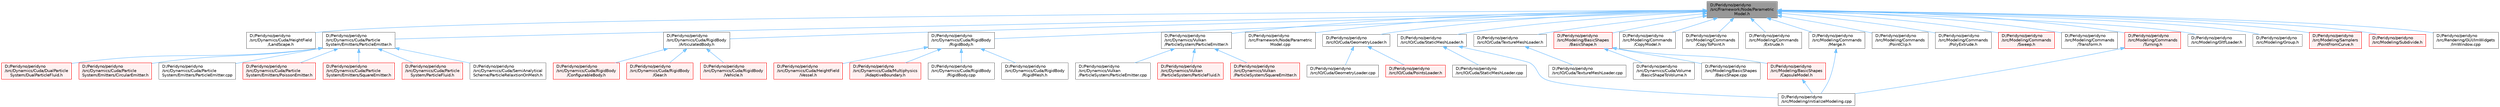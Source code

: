 digraph "D:/Peridyno/peridyno/src/Framework/Node/ParametricModel.h"
{
 // LATEX_PDF_SIZE
  bgcolor="transparent";
  edge [fontname=Helvetica,fontsize=10,labelfontname=Helvetica,labelfontsize=10];
  node [fontname=Helvetica,fontsize=10,shape=box,height=0.2,width=0.4];
  Node1 [id="Node000001",label="D:/Peridyno/peridyno\l/src/Framework/Node/Parametric\lModel.h",height=0.2,width=0.4,color="gray40", fillcolor="grey60", style="filled", fontcolor="black",tooltip=" "];
  Node1 -> Node2 [id="edge1_Node000001_Node000002",dir="back",color="steelblue1",style="solid",tooltip=" "];
  Node2 [id="Node000002",label="D:/Peridyno/peridyno\l/src/Dynamics/Cuda/HeightField\l/LandScape.h",height=0.2,width=0.4,color="grey40", fillcolor="white", style="filled",URL="$_land_scape_8h.html",tooltip=" "];
  Node1 -> Node3 [id="edge2_Node000001_Node000003",dir="back",color="steelblue1",style="solid",tooltip=" "];
  Node3 [id="Node000003",label="D:/Peridyno/peridyno\l/src/Dynamics/Cuda/Particle\lSystem/Emitters/ParticleEmitter.h",height=0.2,width=0.4,color="grey40", fillcolor="white", style="filled",URL="$_cuda_2_particle_system_2_emitters_2_particle_emitter_8h.html",tooltip=" "];
  Node3 -> Node4 [id="edge3_Node000003_Node000004",dir="back",color="steelblue1",style="solid",tooltip=" "];
  Node4 [id="Node000004",label="D:/Peridyno/peridyno\l/src/Dynamics/Cuda/DualParticle\lSystem/DualParticleFluid.h",height=0.2,width=0.4,color="red", fillcolor="#FFF0F0", style="filled",URL="$_dual_particle_fluid_8h.html",tooltip=" "];
  Node3 -> Node6 [id="edge4_Node000003_Node000006",dir="back",color="steelblue1",style="solid",tooltip=" "];
  Node6 [id="Node000006",label="D:/Peridyno/peridyno\l/src/Dynamics/Cuda/Particle\lSystem/Emitters/CircularEmitter.h",height=0.2,width=0.4,color="red", fillcolor="#FFF0F0", style="filled",URL="$_circular_emitter_8h.html",tooltip=" "];
  Node3 -> Node9 [id="edge5_Node000003_Node000009",dir="back",color="steelblue1",style="solid",tooltip=" "];
  Node9 [id="Node000009",label="D:/Peridyno/peridyno\l/src/Dynamics/Cuda/Particle\lSystem/Emitters/ParticleEmitter.cpp",height=0.2,width=0.4,color="grey40", fillcolor="white", style="filled",URL="$_cuda_2_particle_system_2_emitters_2_particle_emitter_8cpp.html",tooltip=" "];
  Node3 -> Node10 [id="edge6_Node000003_Node000010",dir="back",color="steelblue1",style="solid",tooltip=" "];
  Node10 [id="Node000010",label="D:/Peridyno/peridyno\l/src/Dynamics/Cuda/Particle\lSystem/Emitters/PoissonEmitter.h",height=0.2,width=0.4,color="red", fillcolor="#FFF0F0", style="filled",URL="$_poisson_emitter_8h.html",tooltip=" "];
  Node3 -> Node12 [id="edge7_Node000003_Node000012",dir="back",color="steelblue1",style="solid",tooltip=" "];
  Node12 [id="Node000012",label="D:/Peridyno/peridyno\l/src/Dynamics/Cuda/Particle\lSystem/Emitters/SquareEmitter.h",height=0.2,width=0.4,color="red", fillcolor="#FFF0F0", style="filled",URL="$_cuda_2_particle_system_2_emitters_2_square_emitter_8h.html",tooltip=" "];
  Node3 -> Node14 [id="edge8_Node000003_Node000014",dir="back",color="steelblue1",style="solid",tooltip=" "];
  Node14 [id="Node000014",label="D:/Peridyno/peridyno\l/src/Dynamics/Cuda/Particle\lSystem/ParticleFluid.h",height=0.2,width=0.4,color="red", fillcolor="#FFF0F0", style="filled",URL="$_cuda_2_particle_system_2_particle_fluid_8h.html",tooltip=" "];
  Node3 -> Node17 [id="edge9_Node000003_Node000017",dir="back",color="steelblue1",style="solid",tooltip=" "];
  Node17 [id="Node000017",label="D:/Peridyno/peridyno\l/src/Dynamics/Cuda/SemiAnalytical\lScheme/ParticleRelaxtionOnMesh.h",height=0.2,width=0.4,color="grey40", fillcolor="white", style="filled",URL="$_particle_relaxtion_on_mesh_8h.html",tooltip=" "];
  Node1 -> Node18 [id="edge10_Node000001_Node000018",dir="back",color="steelblue1",style="solid",tooltip=" "];
  Node18 [id="Node000018",label="D:/Peridyno/peridyno\l/src/Dynamics/Cuda/RigidBody\l/ArticulatedBody.h",height=0.2,width=0.4,color="grey40", fillcolor="white", style="filled",URL="$_articulated_body_8h.html",tooltip=" "];
  Node18 -> Node19 [id="edge11_Node000018_Node000019",dir="back",color="steelblue1",style="solid",tooltip=" "];
  Node19 [id="Node000019",label="D:/Peridyno/peridyno\l/src/Dynamics/Cuda/RigidBody\l/ConfigurableBody.h",height=0.2,width=0.4,color="red", fillcolor="#FFF0F0", style="filled",URL="$_configurable_body_8h.html",tooltip=" "];
  Node18 -> Node21 [id="edge12_Node000018_Node000021",dir="back",color="steelblue1",style="solid",tooltip=" "];
  Node21 [id="Node000021",label="D:/Peridyno/peridyno\l/src/Dynamics/Cuda/RigidBody\l/Gear.h",height=0.2,width=0.4,color="red", fillcolor="#FFF0F0", style="filled",URL="$_gear_8h.html",tooltip=" "];
  Node18 -> Node23 [id="edge13_Node000018_Node000023",dir="back",color="steelblue1",style="solid",tooltip=" "];
  Node23 [id="Node000023",label="D:/Peridyno/peridyno\l/src/Dynamics/Cuda/RigidBody\l/Vehicle.h",height=0.2,width=0.4,color="red", fillcolor="#FFF0F0", style="filled",URL="$_vehicle_8h.html",tooltip=" "];
  Node1 -> Node26 [id="edge14_Node000001_Node000026",dir="back",color="steelblue1",style="solid",tooltip=" "];
  Node26 [id="Node000026",label="D:/Peridyno/peridyno\l/src/Dynamics/Cuda/RigidBody\l/RigidBody.h",height=0.2,width=0.4,color="grey40", fillcolor="white", style="filled",URL="$_rigid_body_8h.html",tooltip=" "];
  Node26 -> Node27 [id="edge15_Node000026_Node000027",dir="back",color="steelblue1",style="solid",tooltip=" "];
  Node27 [id="Node000027",label="D:/Peridyno/peridyno\l/src/Dynamics/Cuda/HeightField\l/Vessel.h",height=0.2,width=0.4,color="red", fillcolor="#FFF0F0", style="filled",URL="$_vessel_8h.html",tooltip=" "];
  Node26 -> Node32 [id="edge16_Node000026_Node000032",dir="back",color="steelblue1",style="solid",tooltip=" "];
  Node32 [id="Node000032",label="D:/Peridyno/peridyno\l/src/Dynamics/Cuda/Multiphysics\l/AdaptiveBoundary.h",height=0.2,width=0.4,color="red", fillcolor="#FFF0F0", style="filled",URL="$_adaptive_boundary_8h.html",tooltip=" "];
  Node26 -> Node34 [id="edge17_Node000026_Node000034",dir="back",color="steelblue1",style="solid",tooltip=" "];
  Node34 [id="Node000034",label="D:/Peridyno/peridyno\l/src/Dynamics/Cuda/RigidBody\l/RigidBody.cpp",height=0.2,width=0.4,color="grey40", fillcolor="white", style="filled",URL="$_rigid_body_8cpp.html",tooltip=" "];
  Node26 -> Node35 [id="edge18_Node000026_Node000035",dir="back",color="steelblue1",style="solid",tooltip=" "];
  Node35 [id="Node000035",label="D:/Peridyno/peridyno\l/src/Dynamics/Cuda/RigidBody\l/RigidMesh.h",height=0.2,width=0.4,color="grey40", fillcolor="white", style="filled",URL="$_rigid_mesh_8h.html",tooltip=" "];
  Node1 -> Node36 [id="edge19_Node000001_Node000036",dir="back",color="steelblue1",style="solid",tooltip=" "];
  Node36 [id="Node000036",label="D:/Peridyno/peridyno\l/src/Dynamics/Vulkan\l/ParticleSystem/ParticleEmitter.h",height=0.2,width=0.4,color="grey40", fillcolor="white", style="filled",URL="$_vulkan_2_particle_system_2_particle_emitter_8h.html",tooltip=" "];
  Node36 -> Node37 [id="edge20_Node000036_Node000037",dir="back",color="steelblue1",style="solid",tooltip=" "];
  Node37 [id="Node000037",label="D:/Peridyno/peridyno\l/src/Dynamics/Vulkan\l/ParticleSystem/ParticleEmitter.cpp",height=0.2,width=0.4,color="grey40", fillcolor="white", style="filled",URL="$_vulkan_2_particle_system_2_particle_emitter_8cpp.html",tooltip=" "];
  Node36 -> Node38 [id="edge21_Node000036_Node000038",dir="back",color="steelblue1",style="solid",tooltip=" "];
  Node38 [id="Node000038",label="D:/Peridyno/peridyno\l/src/Dynamics/Vulkan\l/ParticleSystem/ParticleFluid.h",height=0.2,width=0.4,color="red", fillcolor="#FFF0F0", style="filled",URL="$_vulkan_2_particle_system_2_particle_fluid_8h.html",tooltip=" "];
  Node36 -> Node41 [id="edge22_Node000036_Node000041",dir="back",color="steelblue1",style="solid",tooltip=" "];
  Node41 [id="Node000041",label="D:/Peridyno/peridyno\l/src/Dynamics/Vulkan\l/ParticleSystem/SquareEmitter.h",height=0.2,width=0.4,color="red", fillcolor="#FFF0F0", style="filled",URL="$_vulkan_2_particle_system_2_square_emitter_8h.html",tooltip=" "];
  Node1 -> Node43 [id="edge23_Node000001_Node000043",dir="back",color="steelblue1",style="solid",tooltip=" "];
  Node43 [id="Node000043",label="D:/Peridyno/peridyno\l/src/Framework/Node/Parametric\lModel.cpp",height=0.2,width=0.4,color="grey40", fillcolor="white", style="filled",URL="$_parametric_model_8cpp.html",tooltip=" "];
  Node1 -> Node44 [id="edge24_Node000001_Node000044",dir="back",color="steelblue1",style="solid",tooltip=" "];
  Node44 [id="Node000044",label="D:/Peridyno/peridyno\l/src/IO/Cuda/GeometryLoader.h",height=0.2,width=0.4,color="grey40", fillcolor="white", style="filled",URL="$_geometry_loader_8h.html",tooltip=" "];
  Node44 -> Node45 [id="edge25_Node000044_Node000045",dir="back",color="steelblue1",style="solid",tooltip=" "];
  Node45 [id="Node000045",label="D:/Peridyno/peridyno\l/src/IO/Cuda/GeometryLoader.cpp",height=0.2,width=0.4,color="grey40", fillcolor="white", style="filled",URL="$_geometry_loader_8cpp.html",tooltip=" "];
  Node44 -> Node46 [id="edge26_Node000044_Node000046",dir="back",color="steelblue1",style="solid",tooltip=" "];
  Node46 [id="Node000046",label="D:/Peridyno/peridyno\l/src/IO/Cuda/PointsLoader.h",height=0.2,width=0.4,color="red", fillcolor="#FFF0F0", style="filled",URL="$_points_loader_8h.html",tooltip=" "];
  Node1 -> Node49 [id="edge27_Node000001_Node000049",dir="back",color="steelblue1",style="solid",tooltip=" "];
  Node49 [id="Node000049",label="D:/Peridyno/peridyno\l/src/IO/Cuda/StaticMeshLoader.h",height=0.2,width=0.4,color="grey40", fillcolor="white", style="filled",URL="$_static_mesh_loader_8h.html",tooltip=" "];
  Node49 -> Node50 [id="edge28_Node000049_Node000050",dir="back",color="steelblue1",style="solid",tooltip=" "];
  Node50 [id="Node000050",label="D:/Peridyno/peridyno\l/src/IO/Cuda/StaticMeshLoader.cpp",height=0.2,width=0.4,color="grey40", fillcolor="white", style="filled",URL="$_static_mesh_loader_8cpp.html",tooltip=" "];
  Node49 -> Node51 [id="edge29_Node000049_Node000051",dir="back",color="steelblue1",style="solid",tooltip=" "];
  Node51 [id="Node000051",label="D:/Peridyno/peridyno\l/src/Modeling/initializeModeling.cpp",height=0.2,width=0.4,color="grey40", fillcolor="white", style="filled",URL="$initialize_modeling_8cpp.html",tooltip=" "];
  Node1 -> Node52 [id="edge30_Node000001_Node000052",dir="back",color="steelblue1",style="solid",tooltip=" "];
  Node52 [id="Node000052",label="D:/Peridyno/peridyno\l/src/IO/Cuda/TextureMeshLoader.h",height=0.2,width=0.4,color="grey40", fillcolor="white", style="filled",URL="$_texture_mesh_loader_8h.html",tooltip=" "];
  Node52 -> Node53 [id="edge31_Node000052_Node000053",dir="back",color="steelblue1",style="solid",tooltip=" "];
  Node53 [id="Node000053",label="D:/Peridyno/peridyno\l/src/IO/Cuda/TextureMeshLoader.cpp",height=0.2,width=0.4,color="grey40", fillcolor="white", style="filled",URL="$_texture_mesh_loader_8cpp.html",tooltip=" "];
  Node1 -> Node54 [id="edge32_Node000001_Node000054",dir="back",color="steelblue1",style="solid",tooltip=" "];
  Node54 [id="Node000054",label="D:/Peridyno/peridyno\l/src/Modeling/BasicShapes\l/BasicShape.h",height=0.2,width=0.4,color="red", fillcolor="#FFF0F0", style="filled",URL="$_basic_shape_8h.html",tooltip=" "];
  Node54 -> Node55 [id="edge33_Node000054_Node000055",dir="back",color="steelblue1",style="solid",tooltip=" "];
  Node55 [id="Node000055",label="D:/Peridyno/peridyno\l/src/Dynamics/Cuda/Volume\l/BasicShapeToVolume.h",height=0.2,width=0.4,color="grey40", fillcolor="white", style="filled",URL="$_basic_shape_to_volume_8h.html",tooltip=" "];
  Node54 -> Node56 [id="edge34_Node000054_Node000056",dir="back",color="steelblue1",style="solid",tooltip=" "];
  Node56 [id="Node000056",label="D:/Peridyno/peridyno\l/src/Modeling/BasicShapes\l/BasicShape.cpp",height=0.2,width=0.4,color="grey40", fillcolor="white", style="filled",URL="$_basic_shape_8cpp.html",tooltip=" "];
  Node54 -> Node57 [id="edge35_Node000054_Node000057",dir="back",color="steelblue1",style="solid",tooltip=" "];
  Node57 [id="Node000057",label="D:/Peridyno/peridyno\l/src/Modeling/BasicShapes\l/CapsuleModel.h",height=0.2,width=0.4,color="red", fillcolor="#FFF0F0", style="filled",URL="$_capsule_model_8h.html",tooltip=" "];
  Node57 -> Node51 [id="edge36_Node000057_Node000051",dir="back",color="steelblue1",style="solid",tooltip=" "];
  Node1 -> Node73 [id="edge37_Node000001_Node000073",dir="back",color="steelblue1",style="solid",tooltip=" "];
  Node73 [id="Node000073",label="D:/Peridyno/peridyno\l/src/Modeling/Commands\l/CopyModel.h",height=0.2,width=0.4,color="grey40", fillcolor="white", style="filled",URL="$_copy_model_8h.html",tooltip=" "];
  Node1 -> Node74 [id="edge38_Node000001_Node000074",dir="back",color="steelblue1",style="solid",tooltip=" "];
  Node74 [id="Node000074",label="D:/Peridyno/peridyno\l/src/Modeling/Commands\l/CopyToPoint.h",height=0.2,width=0.4,color="grey40", fillcolor="white", style="filled",URL="$_copy_to_point_8h.html",tooltip=" "];
  Node1 -> Node75 [id="edge39_Node000001_Node000075",dir="back",color="steelblue1",style="solid",tooltip=" "];
  Node75 [id="Node000075",label="D:/Peridyno/peridyno\l/src/Modeling/Commands\l/Extrude.h",height=0.2,width=0.4,color="grey40", fillcolor="white", style="filled",URL="$_extrude_8h.html",tooltip=" "];
  Node1 -> Node76 [id="edge40_Node000001_Node000076",dir="back",color="steelblue1",style="solid",tooltip=" "];
  Node76 [id="Node000076",label="D:/Peridyno/peridyno\l/src/Modeling/Commands\l/Merge.h",height=0.2,width=0.4,color="grey40", fillcolor="white", style="filled",URL="$_merge_8h.html",tooltip=" "];
  Node76 -> Node51 [id="edge41_Node000076_Node000051",dir="back",color="steelblue1",style="solid",tooltip=" "];
  Node1 -> Node77 [id="edge42_Node000001_Node000077",dir="back",color="steelblue1",style="solid",tooltip=" "];
  Node77 [id="Node000077",label="D:/Peridyno/peridyno\l/src/Modeling/Commands\l/PointClip.h",height=0.2,width=0.4,color="grey40", fillcolor="white", style="filled",URL="$_point_clip_8h.html",tooltip=" "];
  Node1 -> Node78 [id="edge43_Node000001_Node000078",dir="back",color="steelblue1",style="solid",tooltip=" "];
  Node78 [id="Node000078",label="D:/Peridyno/peridyno\l/src/Modeling/Commands\l/PolyExtrude.h",height=0.2,width=0.4,color="grey40", fillcolor="white", style="filled",URL="$_poly_extrude_8h.html",tooltip=" "];
  Node1 -> Node79 [id="edge44_Node000001_Node000079",dir="back",color="steelblue1",style="solid",tooltip=" "];
  Node79 [id="Node000079",label="D:/Peridyno/peridyno\l/src/Modeling/Commands\l/Sweep.h",height=0.2,width=0.4,color="red", fillcolor="#FFF0F0", style="filled",URL="$_sweep_8h.html",tooltip=" "];
  Node1 -> Node81 [id="edge45_Node000001_Node000081",dir="back",color="steelblue1",style="solid",tooltip=" "];
  Node81 [id="Node000081",label="D:/Peridyno/peridyno\l/src/Modeling/Commands\l/Transform.h",height=0.2,width=0.4,color="grey40", fillcolor="white", style="filled",URL="$_transform_8h.html",tooltip=" "];
  Node1 -> Node82 [id="edge46_Node000001_Node000082",dir="back",color="steelblue1",style="solid",tooltip=" "];
  Node82 [id="Node000082",label="D:/Peridyno/peridyno\l/src/Modeling/Commands\l/Turning.h",height=0.2,width=0.4,color="red", fillcolor="#FFF0F0", style="filled",URL="$_turning_8h.html",tooltip=" "];
  Node82 -> Node51 [id="edge47_Node000082_Node000051",dir="back",color="steelblue1",style="solid",tooltip=" "];
  Node1 -> Node84 [id="edge48_Node000001_Node000084",dir="back",color="steelblue1",style="solid",tooltip=" "];
  Node84 [id="Node000084",label="D:/Peridyno/peridyno\l/src/Modeling/GltfLoader.h",height=0.2,width=0.4,color="grey40", fillcolor="white", style="filled",URL="$_gltf_loader_8h.html",tooltip=" "];
  Node1 -> Node85 [id="edge49_Node000001_Node000085",dir="back",color="steelblue1",style="solid",tooltip=" "];
  Node85 [id="Node000085",label="D:/Peridyno/peridyno\l/src/Modeling/Group.h",height=0.2,width=0.4,color="grey40", fillcolor="white", style="filled",URL="$_modeling_2_group_8h.html",tooltip=" "];
  Node1 -> Node86 [id="edge50_Node000001_Node000086",dir="back",color="steelblue1",style="solid",tooltip=" "];
  Node86 [id="Node000086",label="D:/Peridyno/peridyno\l/src/Modeling/Samplers\l/PointFromCurve.h",height=0.2,width=0.4,color="red", fillcolor="#FFF0F0", style="filled",URL="$_point_from_curve_8h.html",tooltip=" "];
  Node1 -> Node88 [id="edge51_Node000001_Node000088",dir="back",color="steelblue1",style="solid",tooltip=" "];
  Node88 [id="Node000088",label="D:/Peridyno/peridyno\l/src/Modeling/Subdivide.h",height=0.2,width=0.4,color="red", fillcolor="#FFF0F0", style="filled",URL="$_subdivide_8h.html",tooltip=" "];
  Node1 -> Node90 [id="edge52_Node000001_Node000090",dir="back",color="steelblue1",style="solid",tooltip=" "];
  Node90 [id="Node000090",label="D:/Peridyno/peridyno\l/src/Rendering/GUI/ImWidgets\l/ImWindow.cpp",height=0.2,width=0.4,color="grey40", fillcolor="white", style="filled",URL="$_im_window_8cpp.html",tooltip=" "];
}
